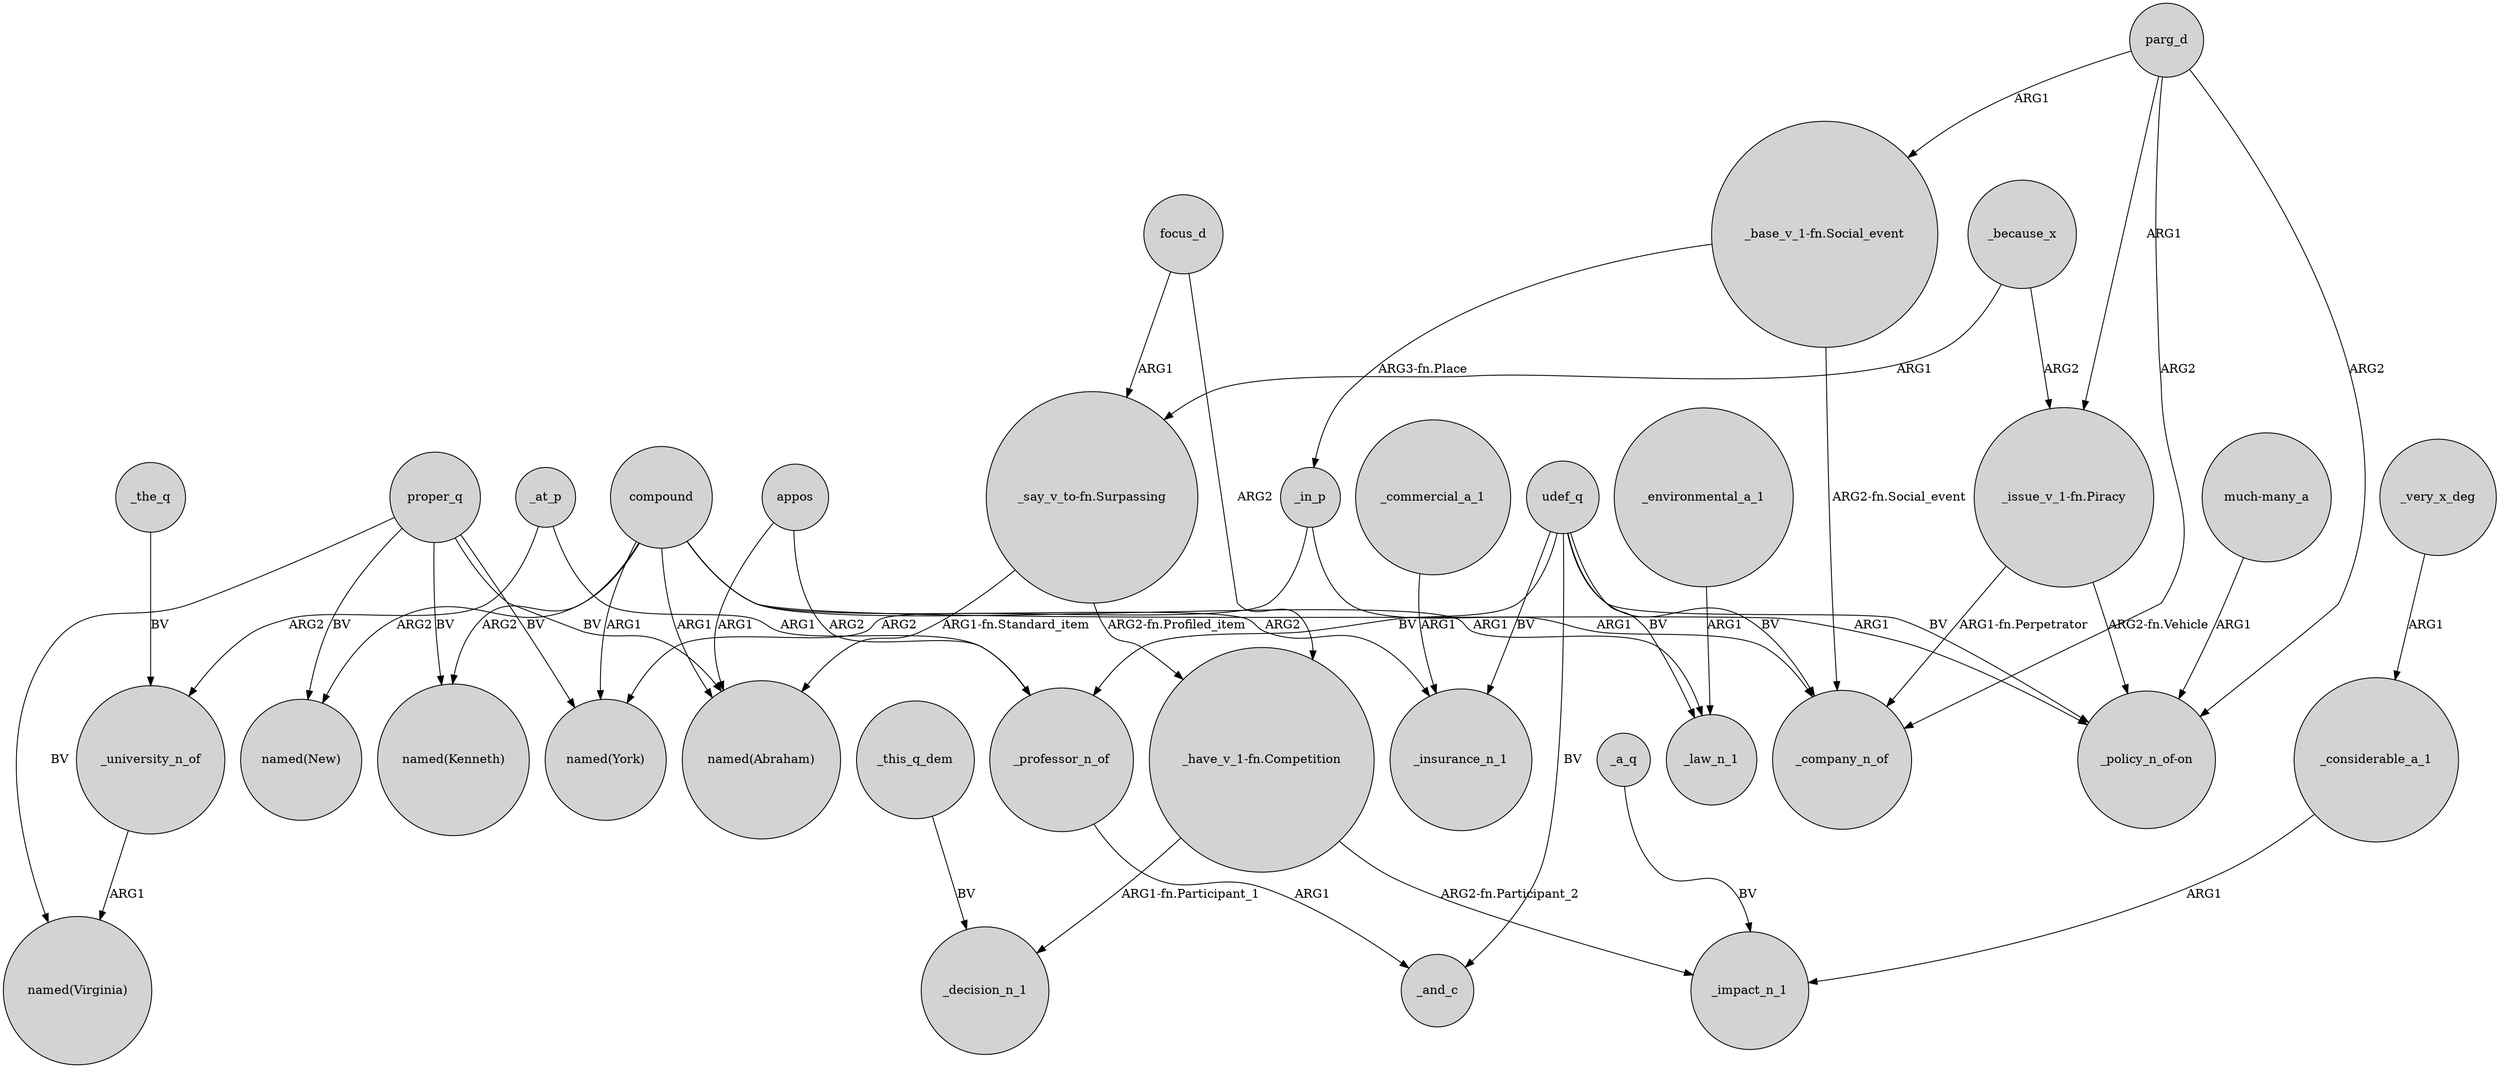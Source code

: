 digraph {
	node [shape=circle style=filled]
	udef_q -> _insurance_n_1 [label=BV]
	_at_p -> _university_n_of [label=ARG2]
	proper_q -> "named(Virginia)" [label=BV]
	compound -> "named(New)" [label=ARG2]
	appos -> "named(Abraham)" [label=ARG1]
	proper_q -> "named(New)" [label=BV]
	_professor_n_of -> _and_c [label=ARG1]
	_in_p -> _company_n_of [label=ARG1]
	compound -> "named(Kenneth)" [label=ARG2]
	"_say_v_to-fn.Surpassing" -> "_have_v_1-fn.Competition" [label="ARG2-fn.Profiled_item"]
	_environmental_a_1 -> _law_n_1 [label=ARG1]
	_commercial_a_1 -> _insurance_n_1 [label=ARG1]
	_the_q -> _university_n_of [label=BV]
	parg_d -> _company_n_of [label=ARG2]
	_because_x -> "_issue_v_1-fn.Piracy" [label=ARG2]
	compound -> "named(Abraham)" [label=ARG1]
	focus_d -> "_have_v_1-fn.Competition" [label=ARG2]
	udef_q -> _and_c [label=BV]
	proper_q -> "named(Kenneth)" [label=BV]
	"_say_v_to-fn.Surpassing" -> "named(Abraham)" [label="ARG1-fn.Standard_item"]
	"_have_v_1-fn.Competition" -> _impact_n_1 [label="ARG2-fn.Participant_2"]
	_very_x_deg -> _considerable_a_1 [label=ARG1]
	proper_q -> "named(York)" [label=BV]
	"much-many_a" -> "_policy_n_of-on" [label=ARG1]
	"_have_v_1-fn.Competition" -> _decision_n_1 [label="ARG1-fn.Participant_1"]
	"_issue_v_1-fn.Piracy" -> _company_n_of [label="ARG1-fn.Perpetrator"]
	compound -> "_policy_n_of-on" [label=ARG1]
	proper_q -> "named(Abraham)" [label=BV]
	_because_x -> "_say_v_to-fn.Surpassing" [label=ARG1]
	_in_p -> "named(York)" [label=ARG2]
	parg_d -> "_policy_n_of-on" [label=ARG2]
	udef_q -> _company_n_of [label=BV]
	parg_d -> "_issue_v_1-fn.Piracy" [label=ARG1]
	_a_q -> _impact_n_1 [label=BV]
	_university_n_of -> "named(Virginia)" [label=ARG1]
	compound -> _insurance_n_1 [label=ARG2]
	parg_d -> "_base_v_1-fn.Social_event" [label=ARG1]
	_this_q_dem -> _decision_n_1 [label=BV]
	focus_d -> "_say_v_to-fn.Surpassing" [label=ARG1]
	compound -> _law_n_1 [label=ARG1]
	appos -> _professor_n_of [label=ARG2]
	_considerable_a_1 -> _impact_n_1 [label=ARG1]
	udef_q -> _law_n_1 [label=BV]
	compound -> "named(York)" [label=ARG1]
	_at_p -> _professor_n_of [label=ARG1]
	"_base_v_1-fn.Social_event" -> _in_p [label="ARG3-fn.Place"]
	"_issue_v_1-fn.Piracy" -> "_policy_n_of-on" [label="ARG2-fn.Vehicle"]
	udef_q -> "_policy_n_of-on" [label=BV]
	udef_q -> _professor_n_of [label=BV]
	"_base_v_1-fn.Social_event" -> _company_n_of [label="ARG2-fn.Social_event"]
}

